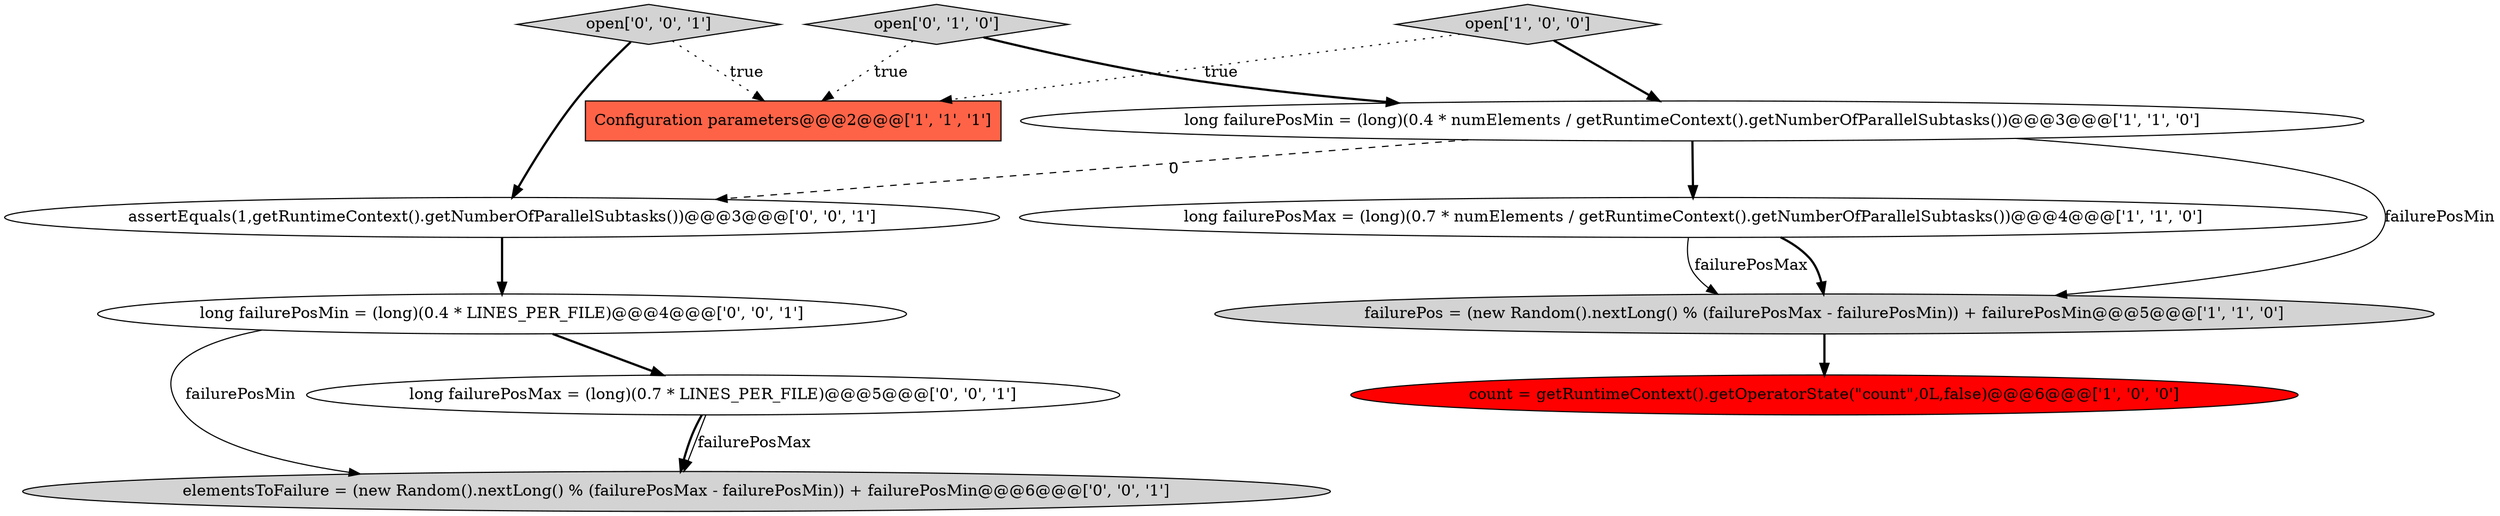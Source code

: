 digraph {
4 [style = filled, label = "long failurePosMax = (long)(0.7 * numElements / getRuntimeContext().getNumberOfParallelSubtasks())@@@4@@@['1', '1', '0']", fillcolor = white, shape = ellipse image = "AAA0AAABBB1BBB"];
5 [style = filled, label = "failurePos = (new Random().nextLong() % (failurePosMax - failurePosMin)) + failurePosMin@@@5@@@['1', '1', '0']", fillcolor = lightgray, shape = ellipse image = "AAA0AAABBB1BBB"];
0 [style = filled, label = "Configuration parameters@@@2@@@['1', '1', '1']", fillcolor = tomato, shape = box image = "AAA0AAABBB1BBB"];
1 [style = filled, label = "open['1', '0', '0']", fillcolor = lightgray, shape = diamond image = "AAA0AAABBB1BBB"];
10 [style = filled, label = "long failurePosMax = (long)(0.7 * LINES_PER_FILE)@@@5@@@['0', '0', '1']", fillcolor = white, shape = ellipse image = "AAA0AAABBB3BBB"];
11 [style = filled, label = "open['0', '0', '1']", fillcolor = lightgray, shape = diamond image = "AAA0AAABBB3BBB"];
3 [style = filled, label = "long failurePosMin = (long)(0.4 * numElements / getRuntimeContext().getNumberOfParallelSubtasks())@@@3@@@['1', '1', '0']", fillcolor = white, shape = ellipse image = "AAA0AAABBB1BBB"];
6 [style = filled, label = "open['0', '1', '0']", fillcolor = lightgray, shape = diamond image = "AAA0AAABBB2BBB"];
8 [style = filled, label = "assertEquals(1,getRuntimeContext().getNumberOfParallelSubtasks())@@@3@@@['0', '0', '1']", fillcolor = white, shape = ellipse image = "AAA0AAABBB3BBB"];
9 [style = filled, label = "long failurePosMin = (long)(0.4 * LINES_PER_FILE)@@@4@@@['0', '0', '1']", fillcolor = white, shape = ellipse image = "AAA0AAABBB3BBB"];
2 [style = filled, label = "count = getRuntimeContext().getOperatorState(\"count\",0L,false)@@@6@@@['1', '0', '0']", fillcolor = red, shape = ellipse image = "AAA1AAABBB1BBB"];
7 [style = filled, label = "elementsToFailure = (new Random().nextLong() % (failurePosMax - failurePosMin)) + failurePosMin@@@6@@@['0', '0', '1']", fillcolor = lightgray, shape = ellipse image = "AAA0AAABBB3BBB"];
1->3 [style = bold, label=""];
3->8 [style = dashed, label="0"];
6->3 [style = bold, label=""];
11->8 [style = bold, label=""];
3->5 [style = solid, label="failurePosMin"];
5->2 [style = bold, label=""];
10->7 [style = solid, label="failurePosMax"];
4->5 [style = solid, label="failurePosMax"];
1->0 [style = dotted, label="true"];
6->0 [style = dotted, label="true"];
9->10 [style = bold, label=""];
9->7 [style = solid, label="failurePosMin"];
4->5 [style = bold, label=""];
3->4 [style = bold, label=""];
10->7 [style = bold, label=""];
11->0 [style = dotted, label="true"];
8->9 [style = bold, label=""];
}
